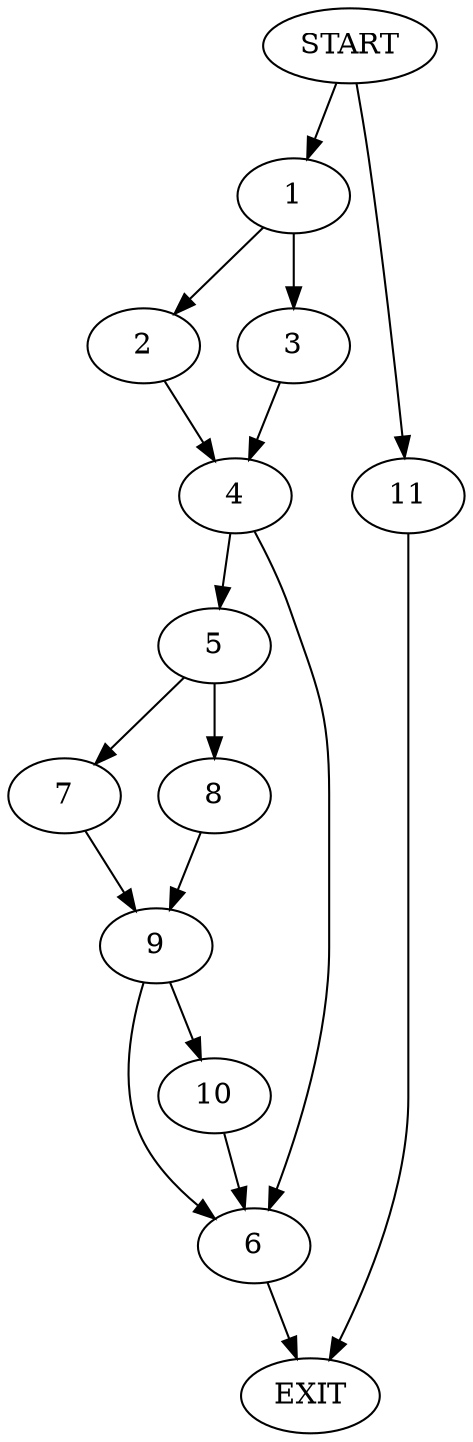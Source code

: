 digraph {
0 [label="START"]
12 [label="EXIT"]
0 -> 1
1 -> 2
1 -> 3
2 -> 4
3 -> 4
4 -> 5
4 -> 6
6 -> 12
5 -> 7
5 -> 8
7 -> 9
8 -> 9
9 -> 10
9 -> 6
10 -> 6
0 -> 11
11 -> 12
}
